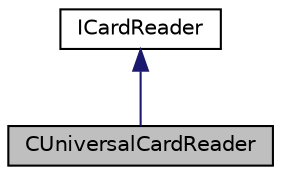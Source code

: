 digraph "CUniversalCardReader"
{
  edge [fontname="Helvetica",fontsize="10",labelfontname="Helvetica",labelfontsize="10"];
  node [fontname="Helvetica",fontsize="10",shape=record];
  Node1 [label="CUniversalCardReader",height=0.2,width=0.4,color="black", fillcolor="grey75", style="filled", fontcolor="black"];
  Node2 -> Node1 [dir="back",color="midnightblue",fontsize="10",style="solid",fontname="Helvetica"];
  Node2 [label="ICardReader",height=0.2,width=0.4,color="black", fillcolor="white", style="filled",URL="$classICardReader.html",tooltip="A third party card reader interface. "];
}
